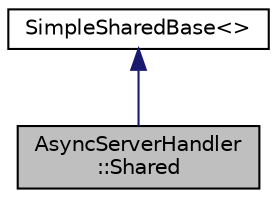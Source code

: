 digraph "AsyncServerHandler::Shared"
{
  edge [fontname="Helvetica",fontsize="10",labelfontname="Helvetica",labelfontsize="10"];
  node [fontname="Helvetica",fontsize="10",shape=record];
  Node1 [label="AsyncServerHandler\l::Shared",height=0.2,width=0.4,color="black", fillcolor="grey75", style="filled", fontcolor="black"];
  Node2 -> Node1 [dir="back",color="midnightblue",fontsize="10",style="solid",fontname="Helvetica"];
  Node2 [label="SimpleSharedBase\<\>",height=0.2,width=0.4,color="black", fillcolor="white", style="filled",URL="$structevo_1_1_async_server_handler_1_1_simple_shared_base.html"];
}
